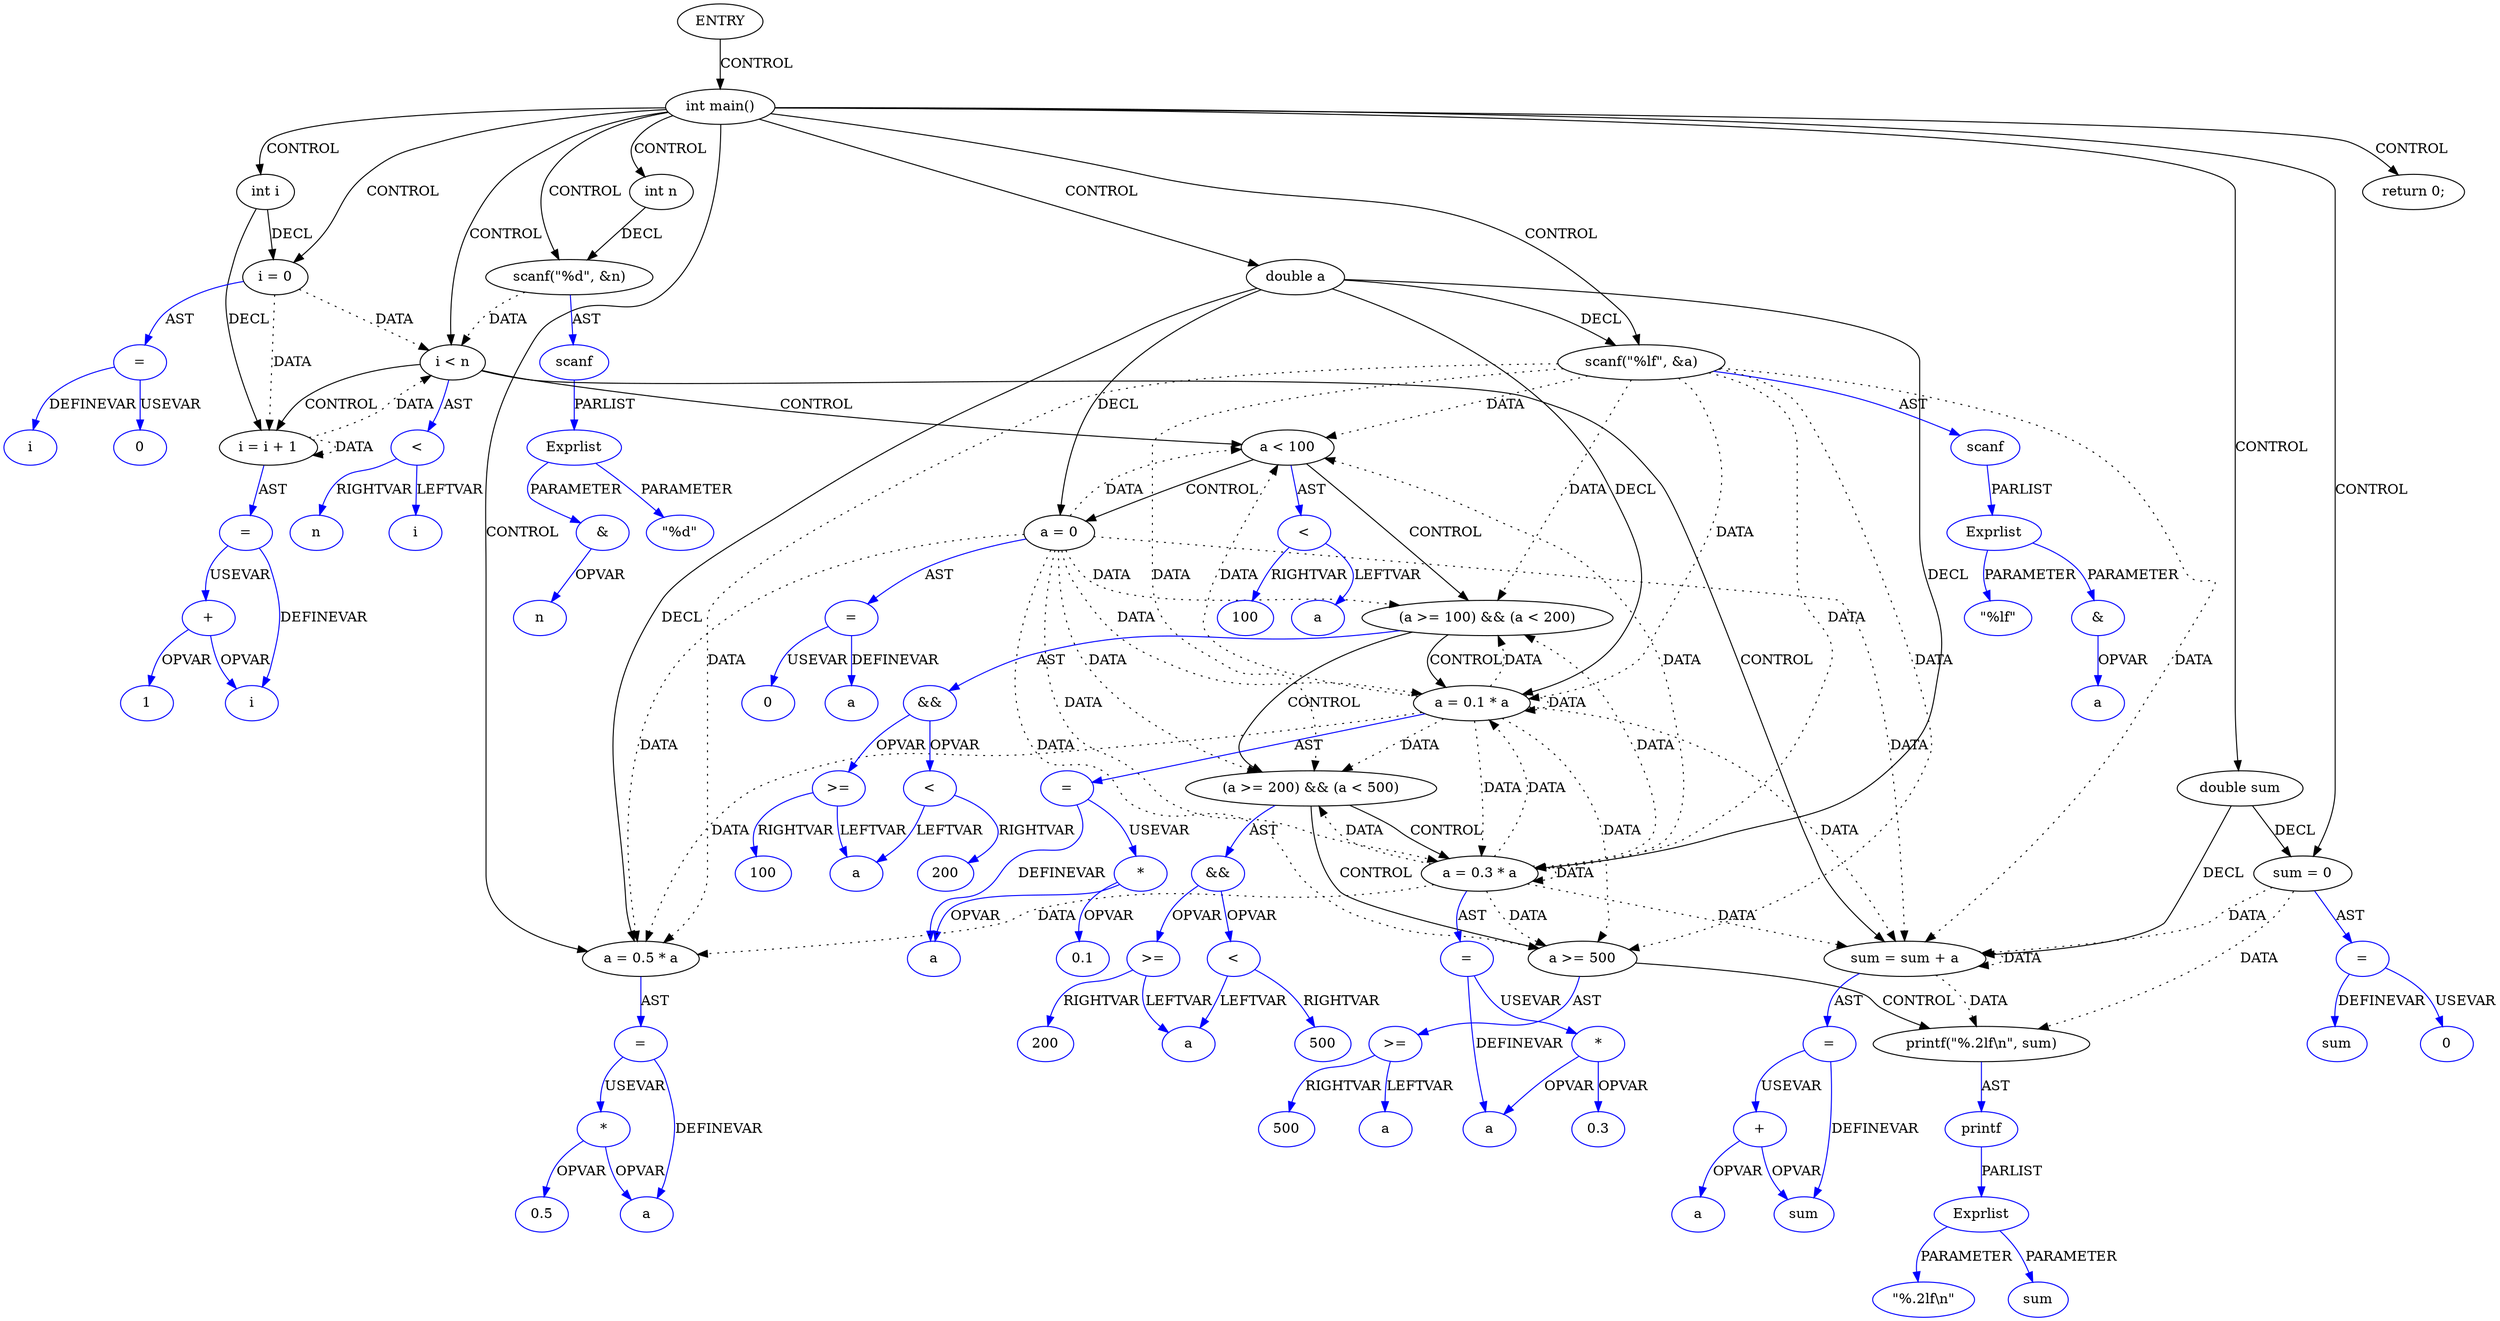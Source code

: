 digraph G{
Node1 [label="ENTRY",type="ENTRY",coord="-1"];
Node2 [label="int main()",type="CONTROL",coord="3"];
Node4 [label="int i",type="DECL",coord="4",varname="i",vartype="int"];
Node5 [label="int n",type="DECL",coord="5",varname="n",vartype="int"];
Node6 [label="double a",type="DECL",coord="6",varname="a",vartype="double"];
Node7 [label="double sum",type="DECL",coord="7",varname="sum",vartype="double"];
Node8 [label="sum = 0",type="ASSIGN",coord="8"];
Node9 [label="=",type="ASSIGNOP",coord="8",color=blue];
Node10 [label="sum",type="VAR",coord="8",color=blue];
Node11 [label="0",type="CONST",coord="8",color=blue];
Node12 [label="scanf(\"%d\", &n)",type="CALL",coord="9"];
Node13 [label="scanf",type="FUNCNAME",coord="9",color=blue];
Node14 [label="Exprlist",type="EXPRS",coord="9",color=blue];
Node15 [label="\"%d\"",type="CONST",coord="9",color=blue];
Node16 [label="&",type="OP",coord="9",color=blue];
Node17 [label="n",type="VAR",coord="9",color=blue];
Node18 [label="scanf(\"%lf\", &a)",type="CALL",coord="10"];
Node19 [label="scanf",type="FUNCNAME",coord="10",color=blue];
Node20 [label="Exprlist",type="EXPRS",coord="10",color=blue];
Node21 [label="\"%lf\"",type="CONST",coord="10",color=blue];
Node22 [label="&",type="OP",coord="10",color=blue];
Node23 [label="a",type="VAR",coord="10",color=blue];
Node24 [label="i = 0",type="ASSIGN",coord="11"];
Node25 [label="=",type="ASSIGNOP",coord="11",color=blue];
Node26 [label="i",type="VAR",coord="11",color=blue];
Node27 [label="0",type="CONST",coord="11",color=blue];
Node28 [label="i < n",type="CONTROL",coord="11"];
Node31 [label="a < 100",type="CONTROL",coord="12"];
Node33 [label="a = 0",type="ASSIGN",coord="13"];
Node34 [label="=",type="ASSIGNOP",coord="13",color=blue];
Node35 [label="a",type="VAR",coord="13",color=blue];
Node36 [label="0",type="CONST",coord="13",color=blue];
Node37 [label="(a >= 100) && (a < 200)",type="CONTROL",coord="14"];
Node39 [label="a = 0.1 * a",type="ASSIGN",coord="15"];
Node40 [label="=",type="ASSIGNOP",coord="15",color=blue];
Node41 [label="a",type="VAR",coord="15",color=blue];
Node42 [label="*",type="OP",coord="15",color=blue];
Node43 [label="0.1",type="CONST",coord="15",color=blue];
Node44 [label="(a >= 200) && (a < 500)",type="CONTROL",coord="16"];
Node46 [label="a = 0.3 * a",type="ASSIGN",coord="17"];
Node47 [label="=",type="ASSIGNOP",coord="17",color=blue];
Node48 [label="a",type="VAR",coord="17",color=blue];
Node49 [label="*",type="OP",coord="17",color=blue];
Node50 [label="0.3",type="CONST",coord="17",color=blue];
Node51 [label="a >= 500",type="CONTROL",coord="18"];
Node53 [label="printf(\"%.2lf\\n\", sum)",type="CALL",coord="19"];
Node54 [label="printf",type="FUNCNAME",coord="19",color=blue];
Node55 [label="Exprlist",type="EXPRS",coord="19",color=blue];
Node56 [label="\"%.2lf\\n\"",type="CONST",coord="19",color=blue];
Node57 [label="sum",type="VAR",coord="19",color=blue];
Node58 [label=">=",type="OP",coord="18",color=blue];
Node59 [label="a",type="VAR",coord="18",color=blue];
Node60 [label="500",type="CONST",coord="18",color=blue];
Node61 [label="&&",type="OP",coord="16",color=blue];
Node62 [label=">=",type="OP",coord="16",color=blue];
Node63 [label="a",type="VAR",coord="16",color=blue];
Node64 [label="200",type="CONST",coord="16",color=blue];
Node65 [label="<",type="OP",coord="16",color=blue];
Node66 [label="500",type="CONST",coord="16",color=blue];
Node67 [label="&&",type="OP",coord="14",color=blue];
Node68 [label=">=",type="OP",coord="14",color=blue];
Node69 [label="a",type="VAR",coord="14",color=blue];
Node70 [label="100",type="CONST",coord="14",color=blue];
Node71 [label="<",type="OP",coord="14",color=blue];
Node72 [label="200",type="CONST",coord="14",color=blue];
Node73 [label="<",type="OP",coord="12",color=blue];
Node74 [label="a",type="VAR",coord="12",color=blue];
Node75 [label="100",type="CONST",coord="12",color=blue];
Node76 [label="sum = sum + a",type="ASSIGN",coord="21"];
Node77 [label="=",type="ASSIGNOP",coord="21",color=blue];
Node78 [label="sum",type="VAR",coord="21",color=blue];
Node79 [label="+",type="OP",coord="21",color=blue];
Node80 [label="a",type="VAR",coord="21",color=blue];
Node81 [label="i = i + 1",type="ASSIGN",coord="11"];
Node82 [label="=",type="ASSIGNOP",coord="11",color=blue];
Node83 [label="i",type="VAR",coord="11",color=blue];
Node84 [label="+",type="OP",coord="11",color=blue];
Node85 [label="1",type="CONST",coord="11",color=blue];
Node86 [label="<",type="OP",coord="11",color=blue];
Node87 [label="i",type="VAR",coord="11",color=blue];
Node88 [label="n",type="VAR",coord="11",color=blue];
Node89 [label="a = 0.5 * a",type="ASSIGN",coord="23"];
Node90 [label="=",type="ASSIGNOP",coord="23",color=blue];
Node91 [label="a",type="VAR",coord="23",color=blue];
Node92 [label="*",type="OP",coord="23",color=blue];
Node93 [label="0.5",type="CONST",coord="23",color=blue];
Node94 [label="return 0;",type="CONTROL",coord="24"];
Node1->Node2 [label = "CONTROL" ];
Node2->Node4 [label = "CONTROL" ];
Node2->Node5 [label = "CONTROL" ];
Node2->Node6 [label = "CONTROL" ];
Node2->Node7 [label = "CONTROL" ];
Node2->Node8 [label = "CONTROL" ];
Node2->Node12 [label = "CONTROL" ];
Node2->Node18 [label = "CONTROL" ];
Node2->Node24 [label = "CONTROL" ];
Node2->Node28 [label = "CONTROL" ];
Node2->Node89 [label = "CONTROL" ];
Node2->Node94 [label = "CONTROL" ];
Node28->Node31 [label = "CONTROL" ];
Node28->Node76 [label = "CONTROL" ];
Node28->Node81 [label = "CONTROL" ];
Node31->Node33 [label = "CONTROL" ];
Node31->Node37 [label = "CONTROL" ];
Node37->Node39 [label = "CONTROL" ];
Node37->Node44 [label = "CONTROL" ];
Node44->Node46 [label = "CONTROL" ];
Node44->Node51 [label = "CONTROL" ];
Node51->Node53 [label = "CONTROL" ];
Node8->Node53 [label = "DATA", style = dotted ]
Node8->Node76 [label = "DATA", style = dotted ]
Node12->Node28 [label = "DATA", style = dotted ]
Node18->Node31 [label = "DATA", style = dotted ]
Node18->Node37 [label = "DATA", style = dotted ]
Node18->Node39 [label = "DATA", style = dotted ]
Node18->Node44 [label = "DATA", style = dotted ]
Node18->Node46 [label = "DATA", style = dotted ]
Node18->Node51 [label = "DATA", style = dotted ]
Node18->Node76 [label = "DATA", style = dotted ]
Node18->Node89 [label = "DATA", style = dotted ]
Node24->Node28 [label = "DATA", style = dotted ]
Node24->Node81 [label = "DATA", style = dotted ]
Node33->Node31 [label = "DATA", style = dotted ]
Node33->Node37 [label = "DATA", style = dotted ]
Node33->Node39 [label = "DATA", style = dotted ]
Node33->Node44 [label = "DATA", style = dotted ]
Node33->Node46 [label = "DATA", style = dotted ]
Node33->Node51 [label = "DATA", style = dotted ]
Node33->Node76 [label = "DATA", style = dotted ]
Node33->Node89 [label = "DATA", style = dotted ]
Node39->Node31 [label = "DATA", style = dotted ]
Node39->Node37 [label = "DATA", style = dotted ]
Node39->Node39 [label = "DATA", style = dotted ]
Node39->Node44 [label = "DATA", style = dotted ]
Node39->Node46 [label = "DATA", style = dotted ]
Node39->Node51 [label = "DATA", style = dotted ]
Node39->Node76 [label = "DATA", style = dotted ]
Node39->Node89 [label = "DATA", style = dotted ]
Node46->Node31 [label = "DATA", style = dotted ]
Node46->Node37 [label = "DATA", style = dotted ]
Node46->Node39 [label = "DATA", style = dotted ]
Node46->Node44 [label = "DATA", style = dotted ]
Node46->Node46 [label = "DATA", style = dotted ]
Node46->Node51 [label = "DATA", style = dotted ]
Node46->Node76 [label = "DATA", style = dotted ]
Node46->Node89 [label = "DATA", style = dotted ]
Node76->Node53 [label = "DATA", style = dotted ]
Node76->Node76 [label = "DATA", style = dotted ]
Node81->Node28 [label = "DATA", style = dotted ]
Node81->Node81 [label = "DATA", style = dotted ]
Node4->Node81 [label = "DECL"]
Node4->Node24 [label = "DECL"]
Node5->Node12 [label = "DECL"]
Node6->Node89 [label = "DECL"]
Node6->Node46 [label = "DECL"]
Node6->Node39 [label = "DECL"]
Node6->Node18 [label = "DECL"]
Node6->Node33 [label = "DECL"]
Node7->Node8 [label = "DECL"]
Node7->Node76 [label = "DECL"]
Node8->Node9 [label = "AST" color=blue]
Node9->Node10 [label = "DEFINEVAR" color=blue]
Node9->Node11 [label = "USEVAR" color=blue]
Node12->Node13 [label = "AST" color=blue]
Node13->Node14 [label = "PARLIST" color=blue]
Node14->Node15 [label = "PARAMETER" color=blue]
Node14->Node16 [label = "PARAMETER" color=blue]
Node16->Node17 [label = "OPVAR" color=blue]
Node18->Node19 [label = "AST" color=blue]
Node19->Node20 [label = "PARLIST" color=blue]
Node20->Node21 [label = "PARAMETER" color=blue]
Node20->Node22 [label = "PARAMETER" color=blue]
Node22->Node23 [label = "OPVAR" color=blue]
Node24->Node25 [label = "AST" color=blue]
Node25->Node26 [label = "DEFINEVAR" color=blue]
Node25->Node27 [label = "USEVAR" color=blue]
Node28->Node86 [label = "AST" color=blue]
Node31->Node73 [label = "AST" color=blue]
Node33->Node34 [label = "AST" color=blue]
Node34->Node35 [label = "DEFINEVAR" color=blue]
Node34->Node36 [label = "USEVAR" color=blue]
Node37->Node67 [label = "AST" color=blue]
Node39->Node40 [label = "AST" color=blue]
Node40->Node41 [label = "DEFINEVAR" color=blue]
Node40->Node42 [label = "USEVAR" color=blue]
Node42->Node43 [label = "OPVAR" color=blue]
Node42->Node41 [label = "OPVAR" color=blue]
Node44->Node61 [label = "AST" color=blue]
Node46->Node47 [label = "AST" color=blue]
Node47->Node48 [label = "DEFINEVAR" color=blue]
Node47->Node49 [label = "USEVAR" color=blue]
Node49->Node50 [label = "OPVAR" color=blue]
Node49->Node48 [label = "OPVAR" color=blue]
Node51->Node58 [label = "AST" color=blue]
Node53->Node54 [label = "AST" color=blue]
Node54->Node55 [label = "PARLIST" color=blue]
Node55->Node56 [label = "PARAMETER" color=blue]
Node55->Node57 [label = "PARAMETER" color=blue]
Node58->Node59 [label = "LEFTVAR" color=blue]
Node58->Node60 [label = "RIGHTVAR" color=blue]
Node61->Node62 [label = "OPVAR" color=blue]
Node61->Node65 [label = "OPVAR" color=blue]
Node62->Node63 [label = "LEFTVAR" color=blue]
Node62->Node64 [label = "RIGHTVAR" color=blue]
Node65->Node63 [label = "LEFTVAR" color=blue]
Node65->Node66 [label = "RIGHTVAR" color=blue]
Node67->Node68 [label = "OPVAR" color=blue]
Node67->Node71 [label = "OPVAR" color=blue]
Node68->Node69 [label = "LEFTVAR" color=blue]
Node68->Node70 [label = "RIGHTVAR" color=blue]
Node71->Node69 [label = "LEFTVAR" color=blue]
Node71->Node72 [label = "RIGHTVAR" color=blue]
Node73->Node74 [label = "LEFTVAR" color=blue]
Node73->Node75 [label = "RIGHTVAR" color=blue]
Node76->Node77 [label = "AST" color=blue]
Node77->Node78 [label = "DEFINEVAR" color=blue]
Node77->Node79 [label = "USEVAR" color=blue]
Node79->Node78 [label = "OPVAR" color=blue]
Node79->Node80 [label = "OPVAR" color=blue]
Node81->Node82 [label = "AST" color=blue]
Node82->Node83 [label = "DEFINEVAR" color=blue]
Node82->Node84 [label = "USEVAR" color=blue]
Node84->Node83 [label = "OPVAR" color=blue]
Node84->Node85 [label = "OPVAR" color=blue]
Node86->Node87 [label = "LEFTVAR" color=blue]
Node86->Node88 [label = "RIGHTVAR" color=blue]
Node89->Node90 [label = "AST" color=blue]
Node90->Node91 [label = "DEFINEVAR" color=blue]
Node90->Node92 [label = "USEVAR" color=blue]
Node92->Node93 [label = "OPVAR" color=blue]
Node92->Node91 [label = "OPVAR" color=blue]
}
